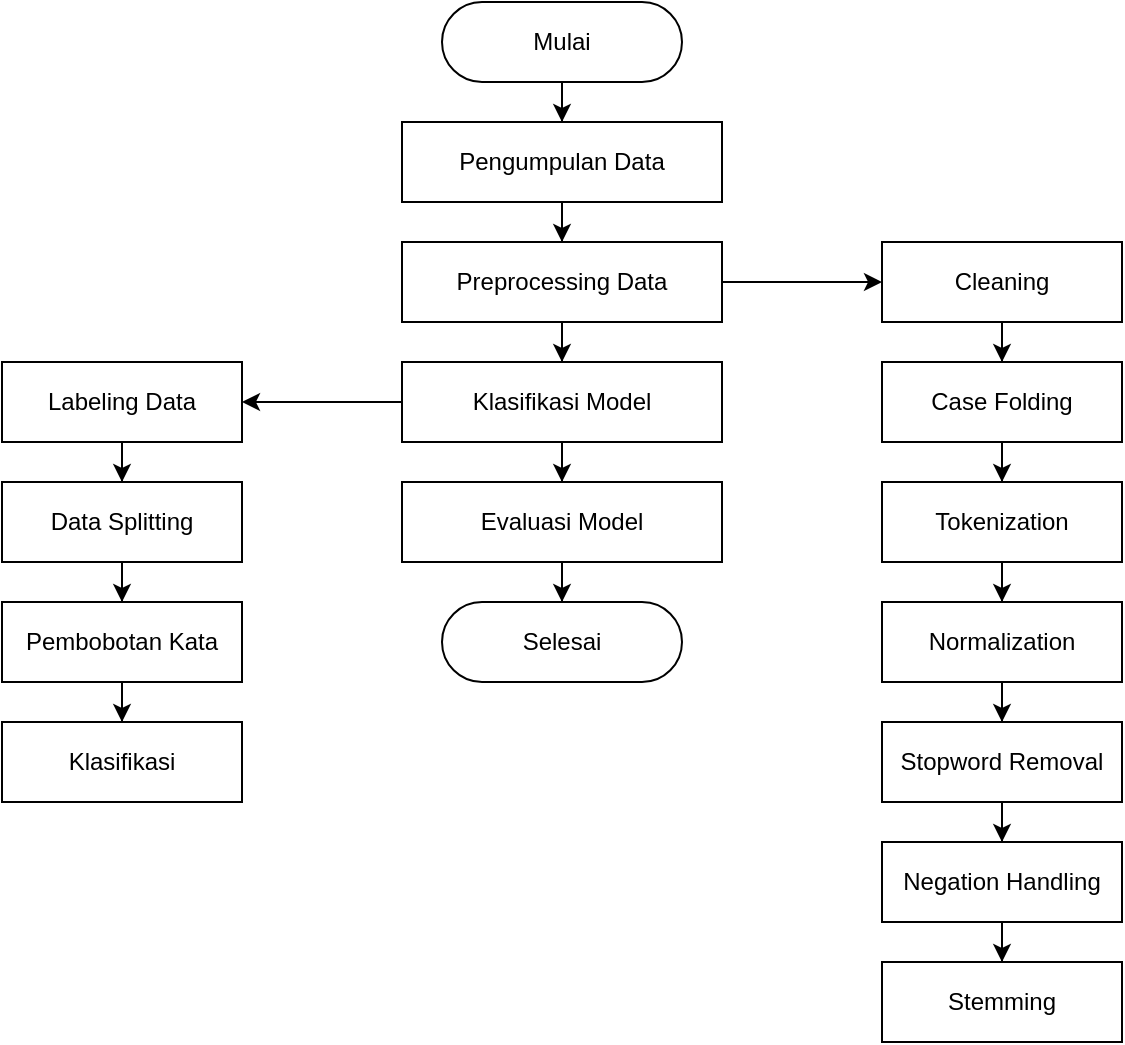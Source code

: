<mxfile version="27.0.6" pages="2">
  <diagram name="Flow 1" id="lyncj8XBOvh-yLFX94pD">
    <mxGraphModel dx="1123" dy="599" grid="1" gridSize="10" guides="1" tooltips="1" connect="1" arrows="1" fold="1" page="1" pageScale="1" pageWidth="850" pageHeight="1100" math="0" shadow="0">
      <root>
        <mxCell id="0" />
        <mxCell id="1" parent="0" />
        <mxCell id="bubac5HllN53ZGW3T6dg-1" style="edgeStyle=orthogonalEdgeStyle;rounded=0;orthogonalLoop=1;jettySize=auto;html=1;" edge="1" parent="1" source="KhjHPDwYUPqHu9wyFve7-1" target="KhjHPDwYUPqHu9wyFve7-3">
          <mxGeometry relative="1" as="geometry" />
        </mxCell>
        <mxCell id="KhjHPDwYUPqHu9wyFve7-1" value="Mulai" style="html=1;dashed=0;whiteSpace=wrap;shape=mxgraph.dfd.start" vertex="1" parent="1">
          <mxGeometry x="380" y="240" width="120" height="40" as="geometry" />
        </mxCell>
        <mxCell id="bubac5HllN53ZGW3T6dg-3" style="edgeStyle=orthogonalEdgeStyle;rounded=0;orthogonalLoop=1;jettySize=auto;html=1;" edge="1" parent="1" source="KhjHPDwYUPqHu9wyFve7-2" target="KhjHPDwYUPqHu9wyFve7-13">
          <mxGeometry relative="1" as="geometry" />
        </mxCell>
        <mxCell id="bubac5HllN53ZGW3T6dg-6" style="edgeStyle=orthogonalEdgeStyle;rounded=0;orthogonalLoop=1;jettySize=auto;html=1;" edge="1" parent="1" source="KhjHPDwYUPqHu9wyFve7-2" target="KhjHPDwYUPqHu9wyFve7-4">
          <mxGeometry relative="1" as="geometry" />
        </mxCell>
        <mxCell id="KhjHPDwYUPqHu9wyFve7-2" value="Preprocessing Data" style="html=1;dashed=0;whiteSpace=wrap;" vertex="1" parent="1">
          <mxGeometry x="360" y="360" width="160" height="40" as="geometry" />
        </mxCell>
        <mxCell id="bubac5HllN53ZGW3T6dg-2" style="edgeStyle=orthogonalEdgeStyle;rounded=0;orthogonalLoop=1;jettySize=auto;html=1;" edge="1" parent="1" source="KhjHPDwYUPqHu9wyFve7-3" target="KhjHPDwYUPqHu9wyFve7-2">
          <mxGeometry relative="1" as="geometry" />
        </mxCell>
        <mxCell id="KhjHPDwYUPqHu9wyFve7-3" value="Pengumpulan Data" style="html=1;dashed=0;whiteSpace=wrap;" vertex="1" parent="1">
          <mxGeometry x="360" y="300" width="160" height="40" as="geometry" />
        </mxCell>
        <mxCell id="bubac5HllN53ZGW3T6dg-7" style="edgeStyle=orthogonalEdgeStyle;rounded=0;orthogonalLoop=1;jettySize=auto;html=1;" edge="1" parent="1" source="KhjHPDwYUPqHu9wyFve7-4" target="KhjHPDwYUPqHu9wyFve7-7">
          <mxGeometry relative="1" as="geometry" />
        </mxCell>
        <mxCell id="KhjHPDwYUPqHu9wyFve7-4" value="Cleaning" style="html=1;dashed=0;whiteSpace=wrap;" vertex="1" parent="1">
          <mxGeometry x="600" y="360" width="120" height="40" as="geometry" />
        </mxCell>
        <mxCell id="bubac5HllN53ZGW3T6dg-8" style="edgeStyle=orthogonalEdgeStyle;rounded=0;orthogonalLoop=1;jettySize=auto;html=1;" edge="1" parent="1" source="KhjHPDwYUPqHu9wyFve7-7" target="KhjHPDwYUPqHu9wyFve7-8">
          <mxGeometry relative="1" as="geometry" />
        </mxCell>
        <mxCell id="KhjHPDwYUPqHu9wyFve7-7" value="Case Folding" style="html=1;dashed=0;whiteSpace=wrap;" vertex="1" parent="1">
          <mxGeometry x="600" y="420" width="120" height="40" as="geometry" />
        </mxCell>
        <mxCell id="bubac5HllN53ZGW3T6dg-9" style="edgeStyle=orthogonalEdgeStyle;rounded=0;orthogonalLoop=1;jettySize=auto;html=1;" edge="1" parent="1" source="KhjHPDwYUPqHu9wyFve7-8" target="KhjHPDwYUPqHu9wyFve7-9">
          <mxGeometry relative="1" as="geometry" />
        </mxCell>
        <mxCell id="KhjHPDwYUPqHu9wyFve7-8" value="Tokenization" style="html=1;dashed=0;whiteSpace=wrap;" vertex="1" parent="1">
          <mxGeometry x="600" y="480" width="120" height="40" as="geometry" />
        </mxCell>
        <mxCell id="bubac5HllN53ZGW3T6dg-10" style="edgeStyle=orthogonalEdgeStyle;rounded=0;orthogonalLoop=1;jettySize=auto;html=1;" edge="1" parent="1" source="KhjHPDwYUPqHu9wyFve7-9" target="KhjHPDwYUPqHu9wyFve7-10">
          <mxGeometry relative="1" as="geometry" />
        </mxCell>
        <mxCell id="KhjHPDwYUPqHu9wyFve7-9" value="Normalization" style="html=1;dashed=0;whiteSpace=wrap;" vertex="1" parent="1">
          <mxGeometry x="600" y="540" width="120" height="40" as="geometry" />
        </mxCell>
        <mxCell id="bubac5HllN53ZGW3T6dg-11" style="edgeStyle=orthogonalEdgeStyle;rounded=0;orthogonalLoop=1;jettySize=auto;html=1;" edge="1" parent="1" source="KhjHPDwYUPqHu9wyFve7-10" target="KhjHPDwYUPqHu9wyFve7-11">
          <mxGeometry relative="1" as="geometry" />
        </mxCell>
        <mxCell id="KhjHPDwYUPqHu9wyFve7-10" value="Stopword Removal" style="html=1;dashed=0;whiteSpace=wrap;" vertex="1" parent="1">
          <mxGeometry x="600" y="600" width="120" height="40" as="geometry" />
        </mxCell>
        <mxCell id="bubac5HllN53ZGW3T6dg-12" style="edgeStyle=orthogonalEdgeStyle;rounded=0;orthogonalLoop=1;jettySize=auto;html=1;" edge="1" parent="1" source="KhjHPDwYUPqHu9wyFve7-11" target="KhjHPDwYUPqHu9wyFve7-12">
          <mxGeometry relative="1" as="geometry" />
        </mxCell>
        <mxCell id="KhjHPDwYUPqHu9wyFve7-11" value="Negation Handling" style="html=1;dashed=0;whiteSpace=wrap;" vertex="1" parent="1">
          <mxGeometry x="600" y="660" width="120" height="40" as="geometry" />
        </mxCell>
        <mxCell id="KhjHPDwYUPqHu9wyFve7-12" value="Stemming" style="html=1;dashed=0;whiteSpace=wrap;" vertex="1" parent="1">
          <mxGeometry x="600" y="720" width="120" height="40" as="geometry" />
        </mxCell>
        <mxCell id="bubac5HllN53ZGW3T6dg-4" style="edgeStyle=orthogonalEdgeStyle;rounded=0;orthogonalLoop=1;jettySize=auto;html=1;" edge="1" parent="1" source="KhjHPDwYUPqHu9wyFve7-13" target="KhjHPDwYUPqHu9wyFve7-14">
          <mxGeometry relative="1" as="geometry" />
        </mxCell>
        <mxCell id="bubac5HllN53ZGW3T6dg-13" style="edgeStyle=orthogonalEdgeStyle;rounded=0;orthogonalLoop=1;jettySize=auto;html=1;" edge="1" parent="1" source="KhjHPDwYUPqHu9wyFve7-13" target="KhjHPDwYUPqHu9wyFve7-15">
          <mxGeometry relative="1" as="geometry" />
        </mxCell>
        <mxCell id="KhjHPDwYUPqHu9wyFve7-13" value="Klasifikasi Model" style="html=1;dashed=0;whiteSpace=wrap;" vertex="1" parent="1">
          <mxGeometry x="360" y="420" width="160" height="40" as="geometry" />
        </mxCell>
        <mxCell id="bubac5HllN53ZGW3T6dg-5" style="edgeStyle=orthogonalEdgeStyle;rounded=0;orthogonalLoop=1;jettySize=auto;html=1;" edge="1" parent="1" source="KhjHPDwYUPqHu9wyFve7-14" target="KhjHPDwYUPqHu9wyFve7-22">
          <mxGeometry relative="1" as="geometry" />
        </mxCell>
        <mxCell id="KhjHPDwYUPqHu9wyFve7-14" value="Evaluasi Model" style="html=1;dashed=0;whiteSpace=wrap;" vertex="1" parent="1">
          <mxGeometry x="360" y="480" width="160" height="40" as="geometry" />
        </mxCell>
        <mxCell id="bubac5HllN53ZGW3T6dg-14" style="edgeStyle=orthogonalEdgeStyle;rounded=0;orthogonalLoop=1;jettySize=auto;html=1;" edge="1" parent="1" source="KhjHPDwYUPqHu9wyFve7-15" target="KhjHPDwYUPqHu9wyFve7-16">
          <mxGeometry relative="1" as="geometry" />
        </mxCell>
        <mxCell id="KhjHPDwYUPqHu9wyFve7-15" value="Labeling Data" style="html=1;dashed=0;whiteSpace=wrap;" vertex="1" parent="1">
          <mxGeometry x="160" y="420" width="120" height="40" as="geometry" />
        </mxCell>
        <mxCell id="bubac5HllN53ZGW3T6dg-15" style="edgeStyle=orthogonalEdgeStyle;rounded=0;orthogonalLoop=1;jettySize=auto;html=1;" edge="1" parent="1" source="KhjHPDwYUPqHu9wyFve7-16" target="KhjHPDwYUPqHu9wyFve7-17">
          <mxGeometry relative="1" as="geometry" />
        </mxCell>
        <mxCell id="KhjHPDwYUPqHu9wyFve7-16" value="Data Splitting" style="html=1;dashed=0;whiteSpace=wrap;" vertex="1" parent="1">
          <mxGeometry x="160" y="480" width="120" height="40" as="geometry" />
        </mxCell>
        <mxCell id="bubac5HllN53ZGW3T6dg-16" style="edgeStyle=orthogonalEdgeStyle;rounded=0;orthogonalLoop=1;jettySize=auto;html=1;" edge="1" parent="1" source="KhjHPDwYUPqHu9wyFve7-17" target="KhjHPDwYUPqHu9wyFve7-18">
          <mxGeometry relative="1" as="geometry" />
        </mxCell>
        <mxCell id="KhjHPDwYUPqHu9wyFve7-17" value="Pembobotan Kata" style="html=1;dashed=0;whiteSpace=wrap;" vertex="1" parent="1">
          <mxGeometry x="160" y="540" width="120" height="40" as="geometry" />
        </mxCell>
        <mxCell id="KhjHPDwYUPqHu9wyFve7-18" value="Klasifikasi" style="html=1;dashed=0;whiteSpace=wrap;" vertex="1" parent="1">
          <mxGeometry x="160" y="600" width="120" height="40" as="geometry" />
        </mxCell>
        <mxCell id="KhjHPDwYUPqHu9wyFve7-22" value="Selesai" style="html=1;dashed=0;whiteSpace=wrap;shape=mxgraph.dfd.start" vertex="1" parent="1">
          <mxGeometry x="380" y="540" width="120" height="40" as="geometry" />
        </mxCell>
      </root>
    </mxGraphModel>
  </diagram>
  <diagram id="915nFFsz0BX_DpttAF0y" name="Flow 2">
    <mxGraphModel dx="2279" dy="762" grid="1" gridSize="10" guides="1" tooltips="1" connect="1" arrows="1" fold="1" page="1" pageScale="1" pageWidth="850" pageHeight="1100" math="0" shadow="0">
      <root>
        <mxCell id="0" />
        <mxCell id="1" parent="0" />
        <mxCell id="RgcD9oozN9C2MW6GlGGs-35" value="" style="html=1;dashed=0;whiteSpace=wrap;" vertex="1" parent="1">
          <mxGeometry x="-740" y="380" width="160" height="260" as="geometry" />
        </mxCell>
        <mxCell id="RgcD9oozN9C2MW6GlGGs-34" value="" style="html=1;dashed=0;whiteSpace=wrap;" vertex="1" parent="1">
          <mxGeometry x="-300" y="320" width="160" height="440" as="geometry" />
        </mxCell>
        <mxCell id="RgcD9oozN9C2MW6GlGGs-9" value="Cleaning" style="html=1;dashed=0;whiteSpace=wrap;" vertex="1" parent="1">
          <mxGeometry x="-280" y="340" width="120" height="40" as="geometry" />
        </mxCell>
        <mxCell id="RgcD9oozN9C2MW6GlGGs-1" style="edgeStyle=orthogonalEdgeStyle;rounded=0;orthogonalLoop=1;jettySize=auto;html=1;" edge="1" parent="1" source="RgcD9oozN9C2MW6GlGGs-2" target="RgcD9oozN9C2MW6GlGGs-7">
          <mxGeometry relative="1" as="geometry" />
        </mxCell>
        <mxCell id="RgcD9oozN9C2MW6GlGGs-2" value="Mulai" style="html=1;dashed=0;whiteSpace=wrap;shape=mxgraph.dfd.start" vertex="1" parent="1">
          <mxGeometry x="-500" y="240" width="120" height="40" as="geometry" />
        </mxCell>
        <mxCell id="RgcD9oozN9C2MW6GlGGs-39" style="edgeStyle=orthogonalEdgeStyle;rounded=0;orthogonalLoop=1;jettySize=auto;html=1;entryX=0;entryY=0.5;entryDx=0;entryDy=0;" edge="1" parent="1" source="RgcD9oozN9C2MW6GlGGs-7" target="RgcD9oozN9C2MW6GlGGs-9">
          <mxGeometry relative="1" as="geometry">
            <Array as="points">
              <mxPoint x="-440" y="360" />
            </Array>
          </mxGeometry>
        </mxCell>
        <mxCell id="RgcD9oozN9C2MW6GlGGs-7" value="Pengumpulan Data" style="html=1;dashed=0;whiteSpace=wrap;" vertex="1" parent="1">
          <mxGeometry x="-520" y="300" width="160" height="40" as="geometry" />
        </mxCell>
        <mxCell id="RgcD9oozN9C2MW6GlGGs-8" style="edgeStyle=orthogonalEdgeStyle;rounded=0;orthogonalLoop=1;jettySize=auto;html=1;" edge="1" parent="1" source="RgcD9oozN9C2MW6GlGGs-9" target="RgcD9oozN9C2MW6GlGGs-11">
          <mxGeometry relative="1" as="geometry" />
        </mxCell>
        <mxCell id="RgcD9oozN9C2MW6GlGGs-10" style="edgeStyle=orthogonalEdgeStyle;rounded=0;orthogonalLoop=1;jettySize=auto;html=1;" edge="1" parent="1" source="RgcD9oozN9C2MW6GlGGs-11" target="RgcD9oozN9C2MW6GlGGs-13">
          <mxGeometry relative="1" as="geometry" />
        </mxCell>
        <mxCell id="RgcD9oozN9C2MW6GlGGs-11" value="Case Folding" style="html=1;dashed=0;whiteSpace=wrap;" vertex="1" parent="1">
          <mxGeometry x="-280" y="400" width="120" height="40" as="geometry" />
        </mxCell>
        <mxCell id="RgcD9oozN9C2MW6GlGGs-12" style="edgeStyle=orthogonalEdgeStyle;rounded=0;orthogonalLoop=1;jettySize=auto;html=1;" edge="1" parent="1" source="RgcD9oozN9C2MW6GlGGs-13" target="RgcD9oozN9C2MW6GlGGs-15">
          <mxGeometry relative="1" as="geometry" />
        </mxCell>
        <mxCell id="RgcD9oozN9C2MW6GlGGs-13" value="Tokenization" style="html=1;dashed=0;whiteSpace=wrap;" vertex="1" parent="1">
          <mxGeometry x="-280" y="460" width="120" height="40" as="geometry" />
        </mxCell>
        <mxCell id="RgcD9oozN9C2MW6GlGGs-14" style="edgeStyle=orthogonalEdgeStyle;rounded=0;orthogonalLoop=1;jettySize=auto;html=1;" edge="1" parent="1" source="RgcD9oozN9C2MW6GlGGs-15" target="RgcD9oozN9C2MW6GlGGs-17">
          <mxGeometry relative="1" as="geometry" />
        </mxCell>
        <mxCell id="RgcD9oozN9C2MW6GlGGs-15" value="Normalization" style="html=1;dashed=0;whiteSpace=wrap;" vertex="1" parent="1">
          <mxGeometry x="-280" y="520" width="120" height="40" as="geometry" />
        </mxCell>
        <mxCell id="RgcD9oozN9C2MW6GlGGs-16" style="edgeStyle=orthogonalEdgeStyle;rounded=0;orthogonalLoop=1;jettySize=auto;html=1;" edge="1" parent="1" source="RgcD9oozN9C2MW6GlGGs-17" target="RgcD9oozN9C2MW6GlGGs-19">
          <mxGeometry relative="1" as="geometry" />
        </mxCell>
        <mxCell id="RgcD9oozN9C2MW6GlGGs-17" value="Stopword Removal" style="html=1;dashed=0;whiteSpace=wrap;" vertex="1" parent="1">
          <mxGeometry x="-280" y="580" width="120" height="40" as="geometry" />
        </mxCell>
        <mxCell id="RgcD9oozN9C2MW6GlGGs-18" style="edgeStyle=orthogonalEdgeStyle;rounded=0;orthogonalLoop=1;jettySize=auto;html=1;" edge="1" parent="1" source="RgcD9oozN9C2MW6GlGGs-19" target="RgcD9oozN9C2MW6GlGGs-20">
          <mxGeometry relative="1" as="geometry" />
        </mxCell>
        <mxCell id="RgcD9oozN9C2MW6GlGGs-19" value="Negation Handling" style="html=1;dashed=0;whiteSpace=wrap;" vertex="1" parent="1">
          <mxGeometry x="-280" y="640" width="120" height="40" as="geometry" />
        </mxCell>
        <mxCell id="RgcD9oozN9C2MW6GlGGs-41" style="edgeStyle=orthogonalEdgeStyle;rounded=0;orthogonalLoop=1;jettySize=auto;html=1;entryX=1;entryY=0.5;entryDx=0;entryDy=0;" edge="1" parent="1" source="RgcD9oozN9C2MW6GlGGs-20" target="RgcD9oozN9C2MW6GlGGs-27">
          <mxGeometry relative="1" as="geometry">
            <Array as="points">
              <mxPoint x="-220" y="780" />
              <mxPoint x="-330" y="780" />
              <mxPoint x="-330" y="420" />
            </Array>
          </mxGeometry>
        </mxCell>
        <mxCell id="RgcD9oozN9C2MW6GlGGs-20" value="Stemming" style="html=1;dashed=0;whiteSpace=wrap;" vertex="1" parent="1">
          <mxGeometry x="-280" y="700" width="120" height="40" as="geometry" />
        </mxCell>
        <mxCell id="RgcD9oozN9C2MW6GlGGs-24" style="edgeStyle=orthogonalEdgeStyle;rounded=0;orthogonalLoop=1;jettySize=auto;html=1;" edge="1" parent="1" source="RgcD9oozN9C2MW6GlGGs-25" target="RgcD9oozN9C2MW6GlGGs-33">
          <mxGeometry relative="1" as="geometry" />
        </mxCell>
        <mxCell id="RgcD9oozN9C2MW6GlGGs-25" value="Evaluasi Model" style="html=1;dashed=0;whiteSpace=wrap;" vertex="1" parent="1">
          <mxGeometry x="-520" y="460" width="160" height="40" as="geometry" />
        </mxCell>
        <mxCell id="RgcD9oozN9C2MW6GlGGs-26" style="edgeStyle=orthogonalEdgeStyle;rounded=0;orthogonalLoop=1;jettySize=auto;html=1;" edge="1" parent="1" source="RgcD9oozN9C2MW6GlGGs-27" target="RgcD9oozN9C2MW6GlGGs-29">
          <mxGeometry relative="1" as="geometry" />
        </mxCell>
        <mxCell id="RgcD9oozN9C2MW6GlGGs-27" value="Labeling Data" style="html=1;dashed=0;whiteSpace=wrap;" vertex="1" parent="1">
          <mxGeometry x="-720" y="400" width="120" height="40" as="geometry" />
        </mxCell>
        <mxCell id="RgcD9oozN9C2MW6GlGGs-28" style="edgeStyle=orthogonalEdgeStyle;rounded=0;orthogonalLoop=1;jettySize=auto;html=1;" edge="1" parent="1" source="RgcD9oozN9C2MW6GlGGs-29" target="RgcD9oozN9C2MW6GlGGs-31">
          <mxGeometry relative="1" as="geometry" />
        </mxCell>
        <mxCell id="RgcD9oozN9C2MW6GlGGs-29" value="Data Splitting" style="html=1;dashed=0;whiteSpace=wrap;" vertex="1" parent="1">
          <mxGeometry x="-720" y="460" width="120" height="40" as="geometry" />
        </mxCell>
        <mxCell id="RgcD9oozN9C2MW6GlGGs-30" style="edgeStyle=orthogonalEdgeStyle;rounded=0;orthogonalLoop=1;jettySize=auto;html=1;" edge="1" parent="1" source="RgcD9oozN9C2MW6GlGGs-31" target="RgcD9oozN9C2MW6GlGGs-32">
          <mxGeometry relative="1" as="geometry" />
        </mxCell>
        <mxCell id="RgcD9oozN9C2MW6GlGGs-31" value="Pembobotan Kata" style="html=1;dashed=0;whiteSpace=wrap;" vertex="1" parent="1">
          <mxGeometry x="-720" y="520" width="120" height="40" as="geometry" />
        </mxCell>
        <mxCell id="RgcD9oozN9C2MW6GlGGs-40" style="edgeStyle=orthogonalEdgeStyle;rounded=0;orthogonalLoop=1;jettySize=auto;html=1;entryX=0;entryY=0.5;entryDx=0;entryDy=0;" edge="1" parent="1" source="RgcD9oozN9C2MW6GlGGs-32" target="RgcD9oozN9C2MW6GlGGs-25">
          <mxGeometry relative="1" as="geometry">
            <Array as="points">
              <mxPoint x="-660" y="660" />
              <mxPoint x="-550" y="660" />
              <mxPoint x="-550" y="480" />
            </Array>
          </mxGeometry>
        </mxCell>
        <mxCell id="RgcD9oozN9C2MW6GlGGs-32" value="Klasifikasi" style="html=1;dashed=0;whiteSpace=wrap;" vertex="1" parent="1">
          <mxGeometry x="-720" y="580" width="120" height="40" as="geometry" />
        </mxCell>
        <mxCell id="RgcD9oozN9C2MW6GlGGs-33" value="Selesai" style="html=1;dashed=0;whiteSpace=wrap;shape=mxgraph.dfd.start" vertex="1" parent="1">
          <mxGeometry x="-500" y="520" width="120" height="40" as="geometry" />
        </mxCell>
        <mxCell id="RgcD9oozN9C2MW6GlGGs-36" value="Preprocessing Data" style="text;html=1;align=center;verticalAlign=middle;whiteSpace=wrap;rounded=0;" vertex="1" parent="1">
          <mxGeometry x="-300" y="280" width="160" height="40" as="geometry" />
        </mxCell>
        <mxCell id="RgcD9oozN9C2MW6GlGGs-37" value="Klasifikasi Model" style="text;html=1;align=center;verticalAlign=middle;whiteSpace=wrap;rounded=0;" vertex="1" parent="1">
          <mxGeometry x="-740" y="340" width="160" height="40" as="geometry" />
        </mxCell>
      </root>
    </mxGraphModel>
  </diagram>
</mxfile>
